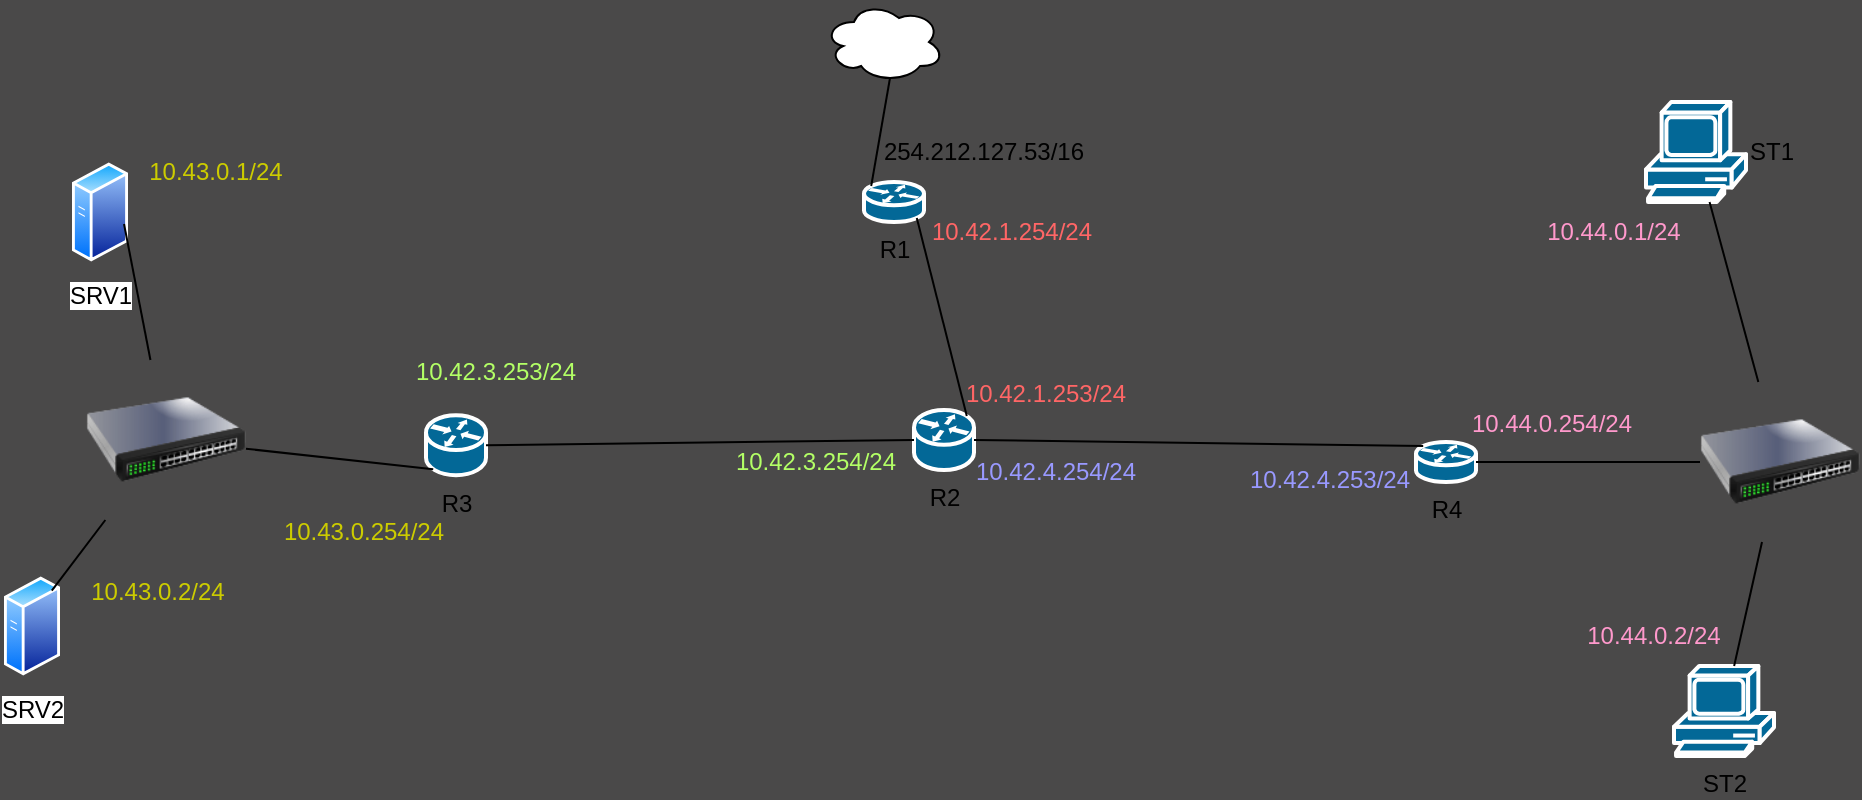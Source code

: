<mxfile>
    <diagram id="shl0hGyPWu9LEUFhMWpe" name="Page-1">
        <mxGraphModel dx="2122" dy="649" grid="0" gridSize="10" guides="1" tooltips="1" connect="1" arrows="1" fold="1" page="1" pageScale="1" pageWidth="850" pageHeight="1100" background="#4A4949" math="0" shadow="0">
            <root>
                <mxCell id="0"/>
                <mxCell id="1" parent="0"/>
                <mxCell id="2" value="R2" style="shape=mxgraph.cisco.routers.router;sketch=0;html=1;pointerEvents=1;dashed=0;fillColor=#036897;strokeColor=#ffffff;strokeWidth=2;verticalLabelPosition=bottom;verticalAlign=top;align=center;outlineConnect=0;" parent="1" vertex="1">
                    <mxGeometry x="305" y="204" width="30" height="30" as="geometry"/>
                </mxCell>
                <mxCell id="3" value="R1" style="shape=mxgraph.cisco.routers.router;sketch=0;html=1;pointerEvents=1;dashed=0;fillColor=#036897;strokeColor=#ffffff;strokeWidth=2;verticalLabelPosition=bottom;verticalAlign=top;align=center;outlineConnect=0;" parent="1" vertex="1">
                    <mxGeometry x="280" y="90" width="30" height="20" as="geometry"/>
                </mxCell>
                <mxCell id="4" value="R3" style="shape=mxgraph.cisco.routers.router;sketch=0;html=1;pointerEvents=1;dashed=0;fillColor=#036897;strokeColor=#ffffff;strokeWidth=2;verticalLabelPosition=bottom;verticalAlign=top;align=center;outlineConnect=0;" parent="1" vertex="1">
                    <mxGeometry x="61" y="206.62" width="30" height="30" as="geometry"/>
                </mxCell>
                <mxCell id="5" value="R4" style="shape=mxgraph.cisco.routers.router;sketch=0;html=1;pointerEvents=1;dashed=0;fillColor=#036897;strokeColor=#ffffff;strokeWidth=2;verticalLabelPosition=bottom;verticalAlign=top;align=center;outlineConnect=0;" parent="1" vertex="1">
                    <mxGeometry x="556" y="220" width="30" height="20" as="geometry"/>
                </mxCell>
                <mxCell id="6" value="" style="ellipse;shape=cloud;whiteSpace=wrap;html=1;" parent="1" vertex="1">
                    <mxGeometry x="260" width="60" height="40" as="geometry"/>
                </mxCell>
                <mxCell id="7" value="" style="endArrow=none;html=1;exitX=0.12;exitY=0.1;exitDx=0;exitDy=0;exitPerimeter=0;entryX=0.55;entryY=0.95;entryDx=0;entryDy=0;entryPerimeter=0;" parent="1" source="3" target="6" edge="1">
                    <mxGeometry width="50" height="50" relative="1" as="geometry">
                        <mxPoint x="250" y="90" as="sourcePoint"/>
                        <mxPoint x="300" y="40" as="targetPoint"/>
                    </mxGeometry>
                </mxCell>
                <mxCell id="8" value="" style="endArrow=none;html=1;entryX=0.88;entryY=0.9;entryDx=0;entryDy=0;entryPerimeter=0;exitX=0.88;exitY=0.1;exitDx=0;exitDy=0;exitPerimeter=0;" parent="1" source="2" target="3" edge="1">
                    <mxGeometry width="50" height="50" relative="1" as="geometry">
                        <mxPoint x="390" y="240" as="sourcePoint"/>
                        <mxPoint x="440" y="190" as="targetPoint"/>
                    </mxGeometry>
                </mxCell>
                <mxCell id="9" value="" style="endArrow=none;html=1;exitX=1;exitY=0.5;exitDx=0;exitDy=0;exitPerimeter=0;entryX=0.12;entryY=0.1;entryDx=0;entryDy=0;entryPerimeter=0;" parent="1" source="2" target="5" edge="1">
                    <mxGeometry width="50" height="50" relative="1" as="geometry">
                        <mxPoint x="390" y="240" as="sourcePoint"/>
                        <mxPoint x="440" y="190" as="targetPoint"/>
                    </mxGeometry>
                </mxCell>
                <mxCell id="10" value="" style="endArrow=none;html=1;entryX=0;entryY=0.5;entryDx=0;entryDy=0;entryPerimeter=0;exitX=1;exitY=0.5;exitDx=0;exitDy=0;exitPerimeter=0;" parent="1" source="4" target="2" edge="1">
                    <mxGeometry width="50" height="50" relative="1" as="geometry">
                        <mxPoint x="200" y="260" as="sourcePoint"/>
                        <mxPoint x="270" y="230" as="targetPoint"/>
                    </mxGeometry>
                </mxCell>
                <mxCell id="11" value="SRV1" style="aspect=fixed;perimeter=ellipsePerimeter;html=1;align=center;shadow=0;dashed=0;spacingTop=3;image;image=img/lib/active_directory/generic_server.svg;" parent="1" vertex="1">
                    <mxGeometry x="-116" y="80" width="28.0" height="50" as="geometry"/>
                </mxCell>
                <mxCell id="12" value="SRV2" style="aspect=fixed;perimeter=ellipsePerimeter;html=1;align=center;shadow=0;dashed=0;spacingTop=3;image;image=img/lib/active_directory/generic_server.svg;" parent="1" vertex="1">
                    <mxGeometry x="-150" y="287" width="28.0" height="50" as="geometry"/>
                </mxCell>
                <mxCell id="13" value="ST1" style="shape=mxgraph.cisco.computers_and_peripherals.pc;html=1;pointerEvents=1;dashed=0;fillColor=#036897;strokeColor=#ffffff;strokeWidth=2;verticalLabelPosition=middle;verticalAlign=middle;align=left;outlineConnect=0;labelPosition=right;" parent="1" vertex="1">
                    <mxGeometry x="671" y="50" width="50" height="50" as="geometry"/>
                </mxCell>
                <mxCell id="14" value="ST2" style="shape=mxgraph.cisco.computers_and_peripherals.pc;html=1;pointerEvents=1;dashed=0;fillColor=#036897;strokeColor=#ffffff;strokeWidth=2;verticalLabelPosition=bottom;verticalAlign=top;align=center;outlineConnect=0;" parent="1" vertex="1">
                    <mxGeometry x="685" y="332" width="50" height="45" as="geometry"/>
                </mxCell>
                <mxCell id="16" value="" style="endArrow=none;html=1;" parent="1" source="18" target="13" edge="1">
                    <mxGeometry width="50" height="50" relative="1" as="geometry">
                        <mxPoint x="530" y="230" as="sourcePoint"/>
                        <mxPoint x="440" y="190" as="targetPoint"/>
                    </mxGeometry>
                </mxCell>
                <mxCell id="17" value="" style="image;html=1;image=img/lib/clip_art/networking/Switch_128x128.png" parent="1" vertex="1">
                    <mxGeometry x="-109" y="179" width="80" height="80" as="geometry"/>
                </mxCell>
                <mxCell id="18" value="" style="image;html=1;image=img/lib/clip_art/networking/Switch_128x128.png" parent="1" vertex="1">
                    <mxGeometry x="698" y="190" width="80" height="80" as="geometry"/>
                </mxCell>
                <mxCell id="20" value="" style="endArrow=none;html=1;" parent="1" source="18" target="14" edge="1">
                    <mxGeometry width="50" height="50" relative="1" as="geometry">
                        <mxPoint x="390" y="240" as="sourcePoint"/>
                        <mxPoint x="440" y="190" as="targetPoint"/>
                    </mxGeometry>
                </mxCell>
                <mxCell id="21" value="" style="endArrow=none;html=1;exitX=1;exitY=0;exitDx=0;exitDy=0;" parent="1" source="12" target="17" edge="1">
                    <mxGeometry width="50" height="50" relative="1" as="geometry">
                        <mxPoint x="281" y="246.62" as="sourcePoint"/>
                        <mxPoint x="331" y="196.62" as="targetPoint"/>
                    </mxGeometry>
                </mxCell>
                <mxCell id="22" value="" style="endArrow=none;html=1;entryX=0.929;entryY=0.62;entryDx=0;entryDy=0;entryPerimeter=0;" parent="1" source="17" target="11" edge="1">
                    <mxGeometry width="50" height="50" relative="1" as="geometry">
                        <mxPoint x="-49" y="196.62" as="sourcePoint"/>
                        <mxPoint x="-61.244" y="73.996" as="targetPoint"/>
                    </mxGeometry>
                </mxCell>
                <mxCell id="23" value="" style="endArrow=none;html=1;entryX=0.12;entryY=0.9;entryDx=0;entryDy=0;entryPerimeter=0;" parent="1" source="17" target="4" edge="1">
                    <mxGeometry width="50" height="50" relative="1" as="geometry">
                        <mxPoint x="21" y="346.62" as="sourcePoint"/>
                        <mxPoint x="71" y="296.62" as="targetPoint"/>
                    </mxGeometry>
                </mxCell>
                <mxCell id="25" value="" style="endArrow=none;html=1;exitX=1;exitY=0.5;exitDx=0;exitDy=0;exitPerimeter=0;" parent="1" source="5" target="18" edge="1">
                    <mxGeometry width="50" height="50" relative="1" as="geometry">
                        <mxPoint x="510" y="220" as="sourcePoint"/>
                        <mxPoint x="560" y="170" as="targetPoint"/>
                    </mxGeometry>
                </mxCell>
                <mxCell id="26" value="10.42.1.254/24" style="text;html=1;strokeColor=none;fillColor=none;align=center;verticalAlign=middle;whiteSpace=wrap;rounded=0;fontColor=#FF6666;" vertex="1" parent="1">
                    <mxGeometry x="305" y="100" width="98" height="30" as="geometry"/>
                </mxCell>
                <mxCell id="27" value="10.42.1.253/24" style="text;html=1;strokeColor=none;fillColor=none;align=center;verticalAlign=middle;whiteSpace=wrap;rounded=0;fontColor=#FF6666;" vertex="1" parent="1">
                    <mxGeometry x="322" y="181" width="98" height="30" as="geometry"/>
                </mxCell>
                <mxCell id="28" value="10.42.3.254/24" style="text;html=1;strokeColor=none;fillColor=none;align=center;verticalAlign=middle;whiteSpace=wrap;rounded=0;fontColor=#B3FF66;" vertex="1" parent="1">
                    <mxGeometry x="207" y="215" width="98" height="30" as="geometry"/>
                </mxCell>
                <mxCell id="29" value="10.42.3.253/24" style="text;html=1;strokeColor=none;fillColor=none;align=center;verticalAlign=middle;whiteSpace=wrap;rounded=0;fontColor=#B3FF66;" vertex="1" parent="1">
                    <mxGeometry x="47" y="170" width="98" height="30" as="geometry"/>
                </mxCell>
                <mxCell id="30" value="10.42.4.254/24" style="text;html=1;strokeColor=none;fillColor=none;align=center;verticalAlign=middle;whiteSpace=wrap;rounded=0;fontColor=#9999FF;" vertex="1" parent="1">
                    <mxGeometry x="327" y="220" width="98" height="30" as="geometry"/>
                </mxCell>
                <mxCell id="31" value="10.42.4.253/24" style="text;html=1;strokeColor=none;fillColor=none;align=center;verticalAlign=middle;whiteSpace=wrap;rounded=0;fontColor=#9999FF;" vertex="1" parent="1">
                    <mxGeometry x="464" y="224" width="98" height="30" as="geometry"/>
                </mxCell>
                <mxCell id="32" value="10.43.0.254/24" style="text;html=1;strokeColor=none;fillColor=none;align=center;verticalAlign=middle;whiteSpace=wrap;rounded=0;fontColor=#CCCC00;" vertex="1" parent="1">
                    <mxGeometry x="-19" y="250" width="98" height="30" as="geometry"/>
                </mxCell>
                <mxCell id="33" value="10.43.0.1/24" style="text;html=1;strokeColor=none;fillColor=none;align=center;verticalAlign=middle;whiteSpace=wrap;rounded=0;fontColor=#CCCC00;" vertex="1" parent="1">
                    <mxGeometry x="-93" y="70" width="98" height="30" as="geometry"/>
                </mxCell>
                <mxCell id="34" value="10.43.0.2/24" style="text;html=1;strokeColor=none;fillColor=none;align=center;verticalAlign=middle;whiteSpace=wrap;rounded=0;fontColor=#CCCC00;" vertex="1" parent="1">
                    <mxGeometry x="-122" y="280" width="98" height="30" as="geometry"/>
                </mxCell>
                <mxCell id="35" value="10.44.0.254/24" style="text;html=1;strokeColor=none;fillColor=none;align=center;verticalAlign=middle;whiteSpace=wrap;rounded=0;fontColor=#FF99CC;" vertex="1" parent="1">
                    <mxGeometry x="575" y="196" width="98" height="30" as="geometry"/>
                </mxCell>
                <mxCell id="36" value="10.44.0.1/24" style="text;html=1;strokeColor=none;fillColor=none;align=center;verticalAlign=middle;whiteSpace=wrap;rounded=0;fontColor=#FF99CC;" vertex="1" parent="1">
                    <mxGeometry x="606" y="100" width="98" height="30" as="geometry"/>
                </mxCell>
                <mxCell id="37" value="10.44.0.2/24" style="text;html=1;strokeColor=none;fillColor=none;align=center;verticalAlign=middle;whiteSpace=wrap;rounded=0;fontColor=#FF99CC;" vertex="1" parent="1">
                    <mxGeometry x="626" y="302" width="98" height="30" as="geometry"/>
                </mxCell>
                <mxCell id="38" value="254.212.127.53/16" style="text;html=1;strokeColor=none;fillColor=none;align=center;verticalAlign=middle;whiteSpace=wrap;rounded=0;" vertex="1" parent="1">
                    <mxGeometry x="285" y="60" width="110" height="30" as="geometry"/>
                </mxCell>
            </root>
        </mxGraphModel>
    </diagram>
</mxfile>